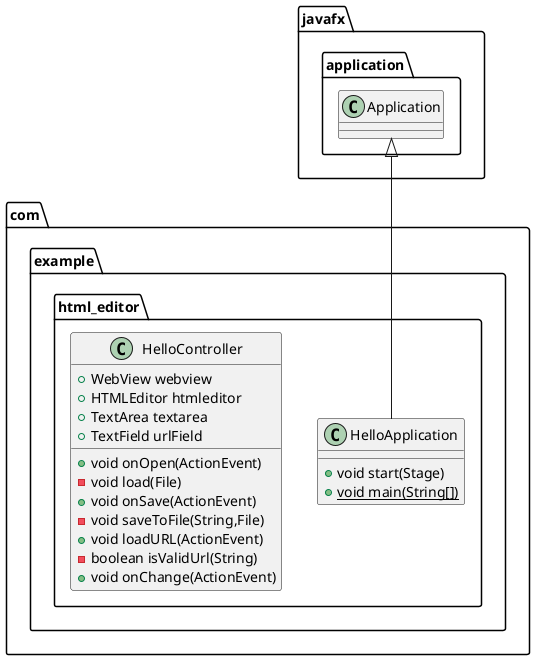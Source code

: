 @startuml
class com.example.html_editor.HelloApplication {
+ void start(Stage)
+ {static} void main(String[])
}
class com.example.html_editor.HelloController {
+ WebView webview
+ HTMLEditor htmleditor
+ TextArea textarea
+ TextField urlField
+ void onOpen(ActionEvent)
- void load(File)
+ void onSave(ActionEvent)
- void saveToFile(String,File)
+ void loadURL(ActionEvent)
- boolean isValidUrl(String)
+ void onChange(ActionEvent)
}


javafx.application.Application <|-- com.example.html_editor.HelloApplication
@enduml